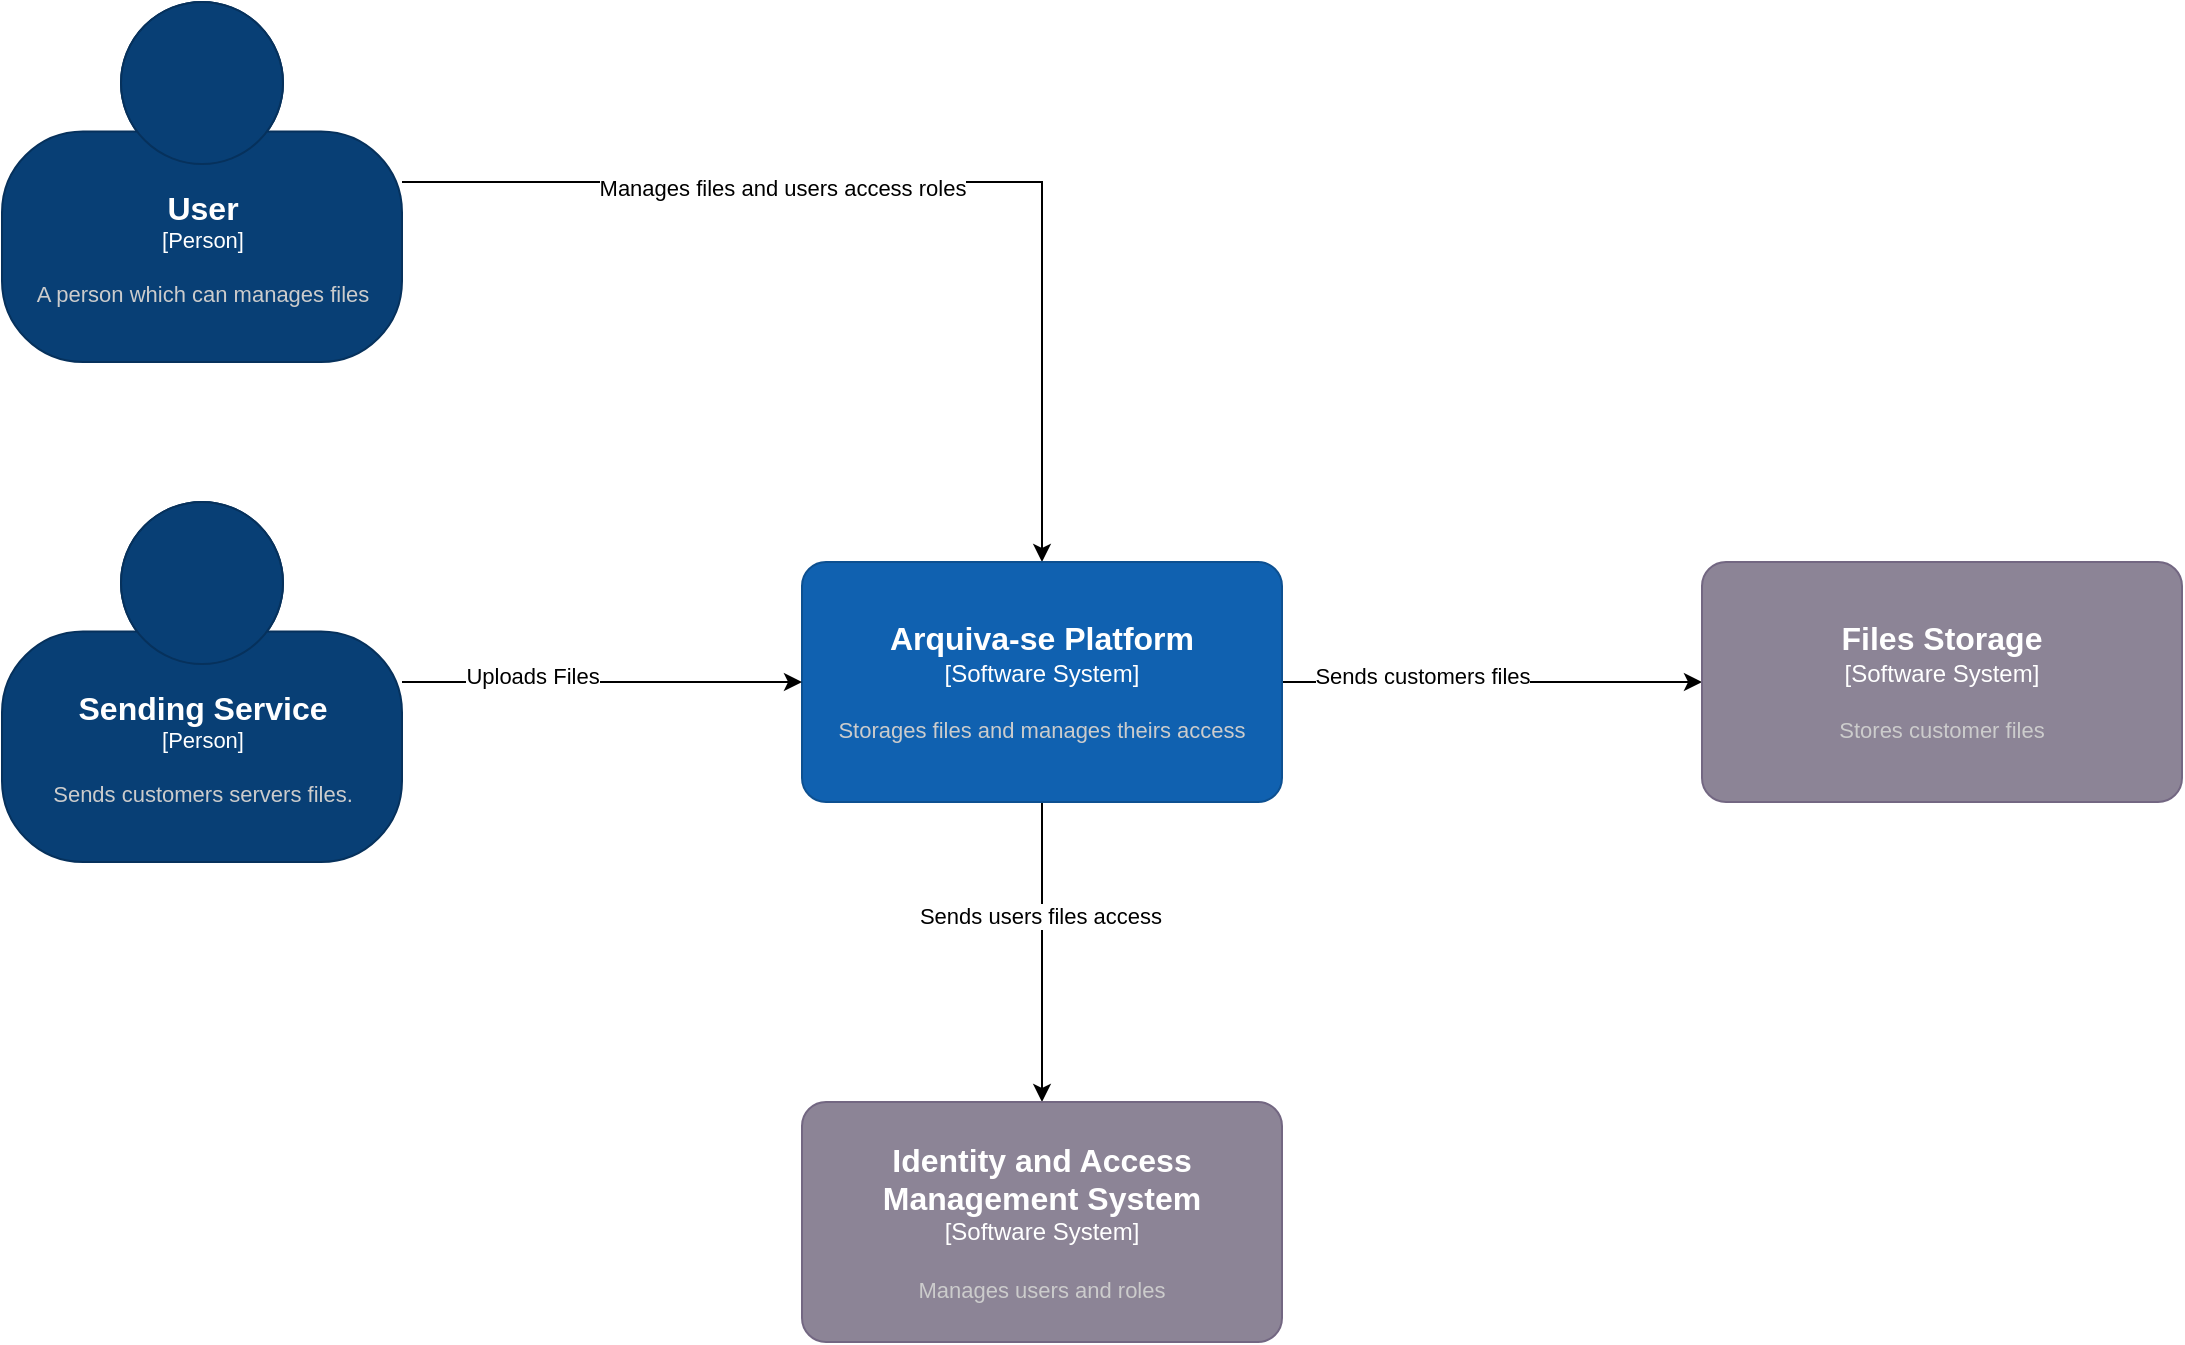 <mxfile version="20.2.3" type="github">
  <diagram id="TG_TXNl1M8jXW-oi1JhJ" name="Página-1">
    <mxGraphModel dx="1117" dy="669" grid="1" gridSize="10" guides="1" tooltips="1" connect="1" arrows="1" fold="1" page="1" pageScale="1" pageWidth="827" pageHeight="1169" math="0" shadow="0">
      <root>
        <mxCell id="0" />
        <mxCell id="1" parent="0" />
        <mxCell id="LimpnrA7VbDUIds8i-Sr-5" style="edgeStyle=orthogonalEdgeStyle;rounded=0;orthogonalLoop=1;jettySize=auto;html=1;" edge="1" parent="1" source="LimpnrA7VbDUIds8i-Sr-1" target="LimpnrA7VbDUIds8i-Sr-2">
          <mxGeometry relative="1" as="geometry" />
        </mxCell>
        <mxCell id="LimpnrA7VbDUIds8i-Sr-15" value="Manages files and users access roles" style="edgeLabel;html=1;align=center;verticalAlign=middle;resizable=0;points=[];" vertex="1" connectable="0" parent="LimpnrA7VbDUIds8i-Sr-5">
          <mxGeometry x="-0.258" y="-3" relative="1" as="geometry">
            <mxPoint x="1" as="offset" />
          </mxGeometry>
        </mxCell>
        <object placeholders="1" c4Name="User" c4Type="Person" c4Description="A person which can manages files" label="&lt;font style=&quot;font-size: 16px&quot;&gt;&lt;b&gt;%c4Name%&lt;/b&gt;&lt;/font&gt;&lt;div&gt;[%c4Type%]&lt;/div&gt;&lt;br&gt;&lt;div&gt;&lt;font style=&quot;font-size: 11px&quot;&gt;&lt;font color=&quot;#cccccc&quot;&gt;%c4Description%&lt;/font&gt;&lt;/div&gt;" id="LimpnrA7VbDUIds8i-Sr-1">
          <mxCell style="html=1;fontSize=11;dashed=0;whitespace=wrap;fillColor=#083F75;strokeColor=#06315C;fontColor=#ffffff;shape=mxgraph.c4.person2;align=center;metaEdit=1;points=[[0.5,0,0],[1,0.5,0],[1,0.75,0],[0.75,1,0],[0.5,1,0],[0.25,1,0],[0,0.75,0],[0,0.5,0]];resizable=0;" vertex="1" parent="1">
            <mxGeometry x="130" y="20" width="200" height="180" as="geometry" />
          </mxCell>
        </object>
        <mxCell id="LimpnrA7VbDUIds8i-Sr-9" style="edgeStyle=orthogonalEdgeStyle;rounded=0;orthogonalLoop=1;jettySize=auto;html=1;entryX=0;entryY=0.5;entryDx=0;entryDy=0;entryPerimeter=0;" edge="1" parent="1" source="LimpnrA7VbDUIds8i-Sr-2" target="LimpnrA7VbDUIds8i-Sr-3">
          <mxGeometry relative="1" as="geometry" />
        </mxCell>
        <mxCell id="LimpnrA7VbDUIds8i-Sr-11" value="Sends customers files" style="edgeLabel;html=1;align=center;verticalAlign=middle;resizable=0;points=[];" vertex="1" connectable="0" parent="LimpnrA7VbDUIds8i-Sr-9">
          <mxGeometry x="-0.332" y="3" relative="1" as="geometry">
            <mxPoint as="offset" />
          </mxGeometry>
        </mxCell>
        <mxCell id="LimpnrA7VbDUIds8i-Sr-10" style="edgeStyle=orthogonalEdgeStyle;rounded=0;orthogonalLoop=1;jettySize=auto;html=1;entryX=0.5;entryY=0;entryDx=0;entryDy=0;entryPerimeter=0;" edge="1" parent="1" source="LimpnrA7VbDUIds8i-Sr-2" target="LimpnrA7VbDUIds8i-Sr-7">
          <mxGeometry relative="1" as="geometry" />
        </mxCell>
        <mxCell id="LimpnrA7VbDUIds8i-Sr-12" value="Sends users files access" style="edgeLabel;html=1;align=center;verticalAlign=middle;resizable=0;points=[];" vertex="1" connectable="0" parent="LimpnrA7VbDUIds8i-Sr-10">
          <mxGeometry x="-0.237" y="-1" relative="1" as="geometry">
            <mxPoint as="offset" />
          </mxGeometry>
        </mxCell>
        <object placeholders="1" c4Name="Arquiva-se Platform" c4Type="Software System" c4Description="Storages files and manages theirs access" label="&lt;font style=&quot;font-size: 16px&quot;&gt;&lt;b&gt;%c4Name%&lt;/b&gt;&lt;/font&gt;&lt;div&gt;[%c4Type%]&lt;/div&gt;&lt;br&gt;&lt;div&gt;&lt;font style=&quot;font-size: 11px&quot;&gt;&lt;font color=&quot;#cccccc&quot;&gt;%c4Description%&lt;/font&gt;&lt;/div&gt;" id="LimpnrA7VbDUIds8i-Sr-2">
          <mxCell style="rounded=1;whiteSpace=wrap;html=1;labelBackgroundColor=none;fillColor=#1061B0;fontColor=#ffffff;align=center;arcSize=10;strokeColor=#0D5091;metaEdit=1;resizable=0;points=[[0.25,0,0],[0.5,0,0],[0.75,0,0],[1,0.25,0],[1,0.5,0],[1,0.75,0],[0.75,1,0],[0.5,1,0],[0.25,1,0],[0,0.75,0],[0,0.5,0],[0,0.25,0]];" vertex="1" parent="1">
            <mxGeometry x="530" y="300" width="240" height="120" as="geometry" />
          </mxCell>
        </object>
        <object placeholders="1" c4Name="Files Storage" c4Type="Software System" c4Description="Stores customer files" label="&lt;font style=&quot;font-size: 16px&quot;&gt;&lt;b&gt;%c4Name%&lt;/b&gt;&lt;/font&gt;&lt;div&gt;[%c4Type%]&lt;/div&gt;&lt;br&gt;&lt;div&gt;&lt;font style=&quot;font-size: 11px&quot;&gt;&lt;font color=&quot;#cccccc&quot;&gt;%c4Description%&lt;/font&gt;&lt;/div&gt;" id="LimpnrA7VbDUIds8i-Sr-3">
          <mxCell style="rounded=1;whiteSpace=wrap;html=1;labelBackgroundColor=none;fillColor=#8C8496;fontColor=#ffffff;align=center;arcSize=10;strokeColor=#736782;metaEdit=1;resizable=0;points=[[0.25,0,0],[0.5,0,0],[0.75,0,0],[1,0.25,0],[1,0.5,0],[1,0.75,0],[0.75,1,0],[0.5,1,0],[0.25,1,0],[0,0.75,0],[0,0.5,0],[0,0.25,0]];" vertex="1" parent="1">
            <mxGeometry x="980" y="300" width="240" height="120" as="geometry" />
          </mxCell>
        </object>
        <mxCell id="LimpnrA7VbDUIds8i-Sr-8" style="edgeStyle=orthogonalEdgeStyle;rounded=0;orthogonalLoop=1;jettySize=auto;html=1;entryX=0;entryY=0.5;entryDx=0;entryDy=0;entryPerimeter=0;" edge="1" parent="1" source="LimpnrA7VbDUIds8i-Sr-4" target="LimpnrA7VbDUIds8i-Sr-2">
          <mxGeometry relative="1" as="geometry" />
        </mxCell>
        <mxCell id="LimpnrA7VbDUIds8i-Sr-13" value="Uploads Files" style="edgeLabel;html=1;align=center;verticalAlign=middle;resizable=0;points=[];" vertex="1" connectable="0" parent="LimpnrA7VbDUIds8i-Sr-8">
          <mxGeometry x="-0.365" y="3" relative="1" as="geometry">
            <mxPoint x="1" as="offset" />
          </mxGeometry>
        </mxCell>
        <object placeholders="1" c4Name="Sending Service" c4Type="Person" c4Description="Sends customers servers files." label="&lt;font style=&quot;font-size: 16px&quot;&gt;&lt;b&gt;%c4Name%&lt;/b&gt;&lt;/font&gt;&lt;div&gt;[%c4Type%]&lt;/div&gt;&lt;br&gt;&lt;div&gt;&lt;font style=&quot;font-size: 11px&quot;&gt;&lt;font color=&quot;#cccccc&quot;&gt;%c4Description%&lt;/font&gt;&lt;/div&gt;" id="LimpnrA7VbDUIds8i-Sr-4">
          <mxCell style="html=1;fontSize=11;dashed=0;whitespace=wrap;fillColor=#083F75;strokeColor=#06315C;fontColor=#ffffff;shape=mxgraph.c4.person2;align=center;metaEdit=1;points=[[0.5,0,0],[1,0.5,0],[1,0.75,0],[0.75,1,0],[0.5,1,0],[0.25,1,0],[0,0.75,0],[0,0.5,0]];resizable=0;" vertex="1" parent="1">
            <mxGeometry x="130" y="270" width="200" height="180" as="geometry" />
          </mxCell>
        </object>
        <object placeholders="1" c4Name="Identity and Access Management System" c4Type="Software System" c4Description="Manages users and roles" label="&lt;font style=&quot;font-size: 16px&quot;&gt;&lt;b&gt;%c4Name%&lt;/b&gt;&lt;/font&gt;&lt;div&gt;[%c4Type%]&lt;/div&gt;&lt;br&gt;&lt;div&gt;&lt;font style=&quot;font-size: 11px&quot;&gt;&lt;font color=&quot;#cccccc&quot;&gt;%c4Description%&lt;/font&gt;&lt;/div&gt;" id="LimpnrA7VbDUIds8i-Sr-7">
          <mxCell style="rounded=1;whiteSpace=wrap;html=1;labelBackgroundColor=none;fillColor=#8C8496;fontColor=#ffffff;align=center;arcSize=10;strokeColor=#736782;metaEdit=1;resizable=0;points=[[0.25,0,0],[0.5,0,0],[0.75,0,0],[1,0.25,0],[1,0.5,0],[1,0.75,0],[0.75,1,0],[0.5,1,0],[0.25,1,0],[0,0.75,0],[0,0.5,0],[0,0.25,0]];" vertex="1" parent="1">
            <mxGeometry x="530" y="570" width="240" height="120" as="geometry" />
          </mxCell>
        </object>
      </root>
    </mxGraphModel>
  </diagram>
</mxfile>

